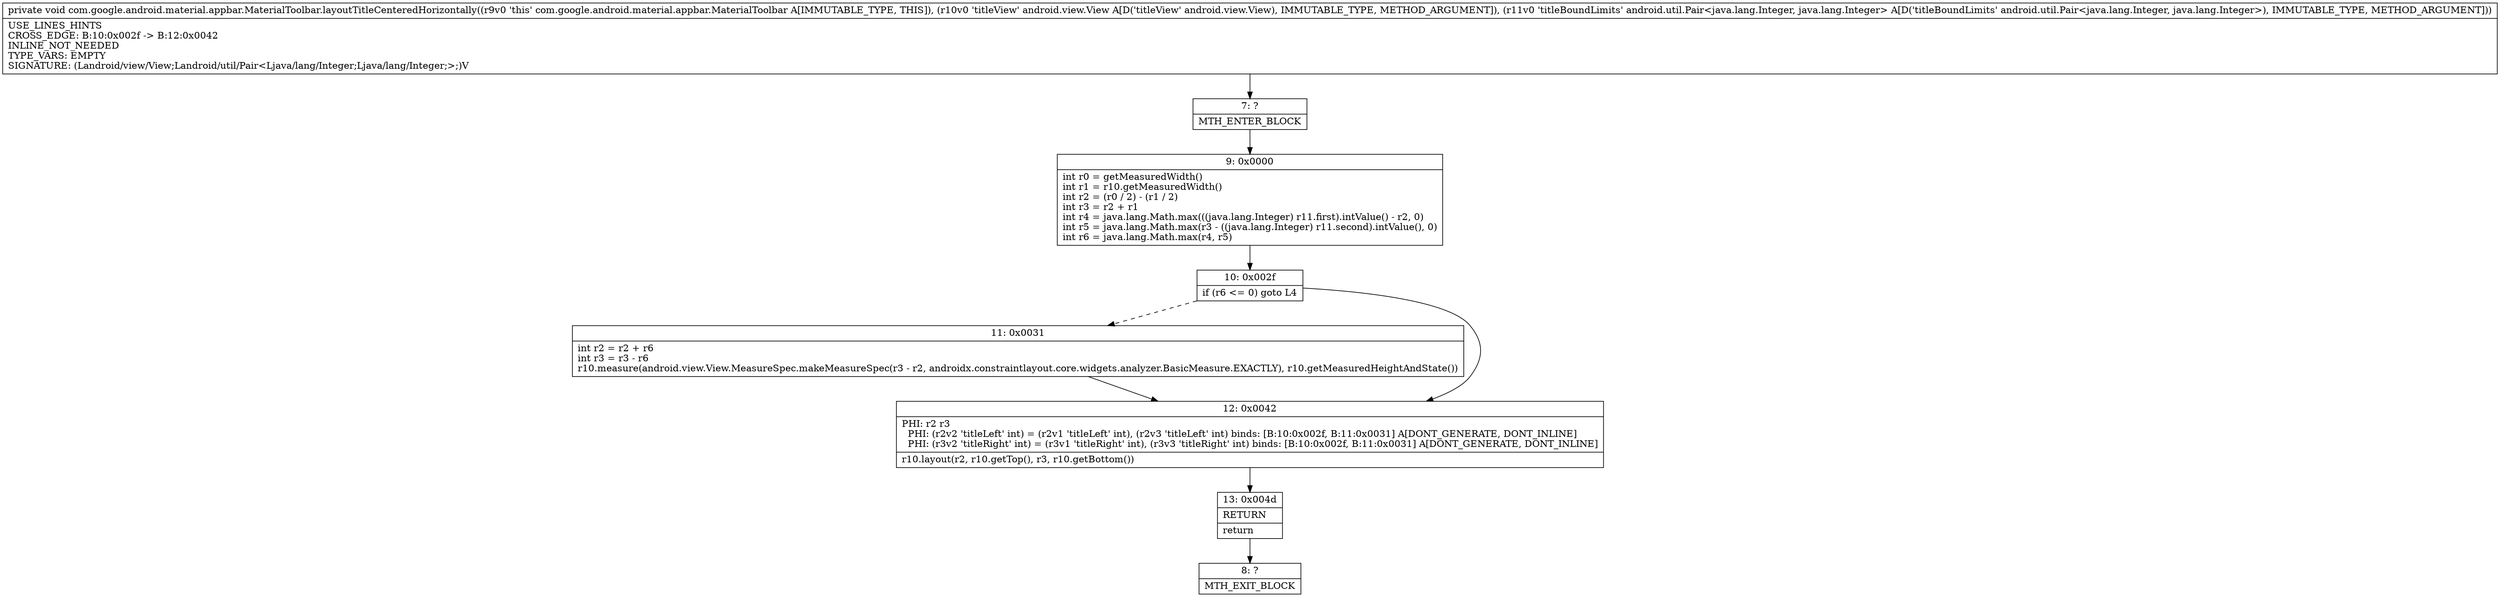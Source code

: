 digraph "CFG forcom.google.android.material.appbar.MaterialToolbar.layoutTitleCenteredHorizontally(Landroid\/view\/View;Landroid\/util\/Pair;)V" {
Node_7 [shape=record,label="{7\:\ ?|MTH_ENTER_BLOCK\l}"];
Node_9 [shape=record,label="{9\:\ 0x0000|int r0 = getMeasuredWidth()\lint r1 = r10.getMeasuredWidth()\lint r2 = (r0 \/ 2) \- (r1 \/ 2)\lint r3 = r2 + r1\lint r4 = java.lang.Math.max(((java.lang.Integer) r11.first).intValue() \- r2, 0)\lint r5 = java.lang.Math.max(r3 \- ((java.lang.Integer) r11.second).intValue(), 0)\lint r6 = java.lang.Math.max(r4, r5)\l}"];
Node_10 [shape=record,label="{10\:\ 0x002f|if (r6 \<= 0) goto L4\l}"];
Node_11 [shape=record,label="{11\:\ 0x0031|int r2 = r2 + r6\lint r3 = r3 \- r6\lr10.measure(android.view.View.MeasureSpec.makeMeasureSpec(r3 \- r2, androidx.constraintlayout.core.widgets.analyzer.BasicMeasure.EXACTLY), r10.getMeasuredHeightAndState())\l}"];
Node_12 [shape=record,label="{12\:\ 0x0042|PHI: r2 r3 \l  PHI: (r2v2 'titleLeft' int) = (r2v1 'titleLeft' int), (r2v3 'titleLeft' int) binds: [B:10:0x002f, B:11:0x0031] A[DONT_GENERATE, DONT_INLINE]\l  PHI: (r3v2 'titleRight' int) = (r3v1 'titleRight' int), (r3v3 'titleRight' int) binds: [B:10:0x002f, B:11:0x0031] A[DONT_GENERATE, DONT_INLINE]\l|r10.layout(r2, r10.getTop(), r3, r10.getBottom())\l}"];
Node_13 [shape=record,label="{13\:\ 0x004d|RETURN\l|return\l}"];
Node_8 [shape=record,label="{8\:\ ?|MTH_EXIT_BLOCK\l}"];
MethodNode[shape=record,label="{private void com.google.android.material.appbar.MaterialToolbar.layoutTitleCenteredHorizontally((r9v0 'this' com.google.android.material.appbar.MaterialToolbar A[IMMUTABLE_TYPE, THIS]), (r10v0 'titleView' android.view.View A[D('titleView' android.view.View), IMMUTABLE_TYPE, METHOD_ARGUMENT]), (r11v0 'titleBoundLimits' android.util.Pair\<java.lang.Integer, java.lang.Integer\> A[D('titleBoundLimits' android.util.Pair\<java.lang.Integer, java.lang.Integer\>), IMMUTABLE_TYPE, METHOD_ARGUMENT]))  | USE_LINES_HINTS\lCROSS_EDGE: B:10:0x002f \-\> B:12:0x0042\lINLINE_NOT_NEEDED\lTYPE_VARS: EMPTY\lSIGNATURE: (Landroid\/view\/View;Landroid\/util\/Pair\<Ljava\/lang\/Integer;Ljava\/lang\/Integer;\>;)V\l}"];
MethodNode -> Node_7;Node_7 -> Node_9;
Node_9 -> Node_10;
Node_10 -> Node_11[style=dashed];
Node_10 -> Node_12;
Node_11 -> Node_12;
Node_12 -> Node_13;
Node_13 -> Node_8;
}

